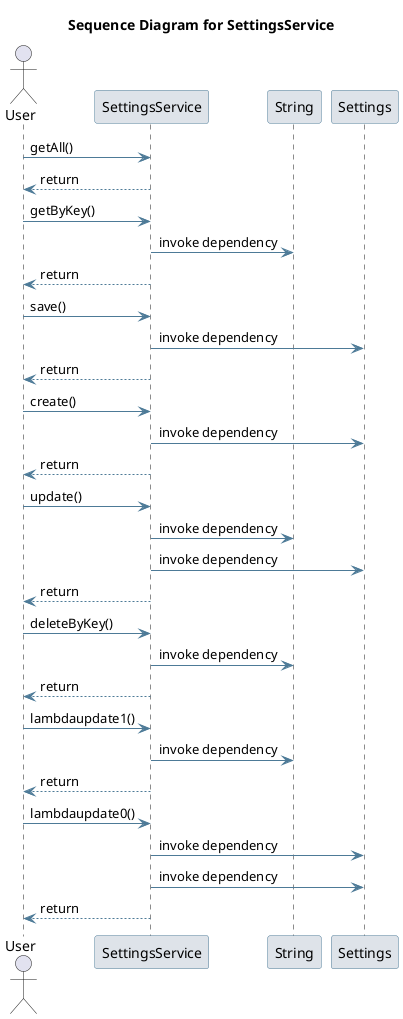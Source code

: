 @startuml
skinparam sequence {
 ArrowColor #4D7A97 
 ParticipantBorderColor #4D7A97 
 ParticipantBackgroundColor #DEE3E9 
}
title Sequence Diagram for SettingsService

actor User
User -> SettingsService: getAll()
SettingsService --> User : return
User -> SettingsService: getByKey()
participant String
SettingsService -> String: invoke dependency
SettingsService --> User : return
User -> SettingsService: save()
participant Settings
SettingsService -> Settings: invoke dependency
SettingsService --> User : return
User -> SettingsService: create()
SettingsService -> Settings: invoke dependency
SettingsService --> User : return
User -> SettingsService: update()
SettingsService -> String: invoke dependency
SettingsService -> Settings: invoke dependency
SettingsService --> User : return
User -> SettingsService: deleteByKey()
SettingsService -> String: invoke dependency
SettingsService --> User : return
User -> SettingsService: lambdaupdate1()
SettingsService -> String: invoke dependency
SettingsService --> User : return
User -> SettingsService: lambdaupdate0()
SettingsService -> Settings: invoke dependency
SettingsService -> Settings: invoke dependency
SettingsService --> User : return
@enduml
